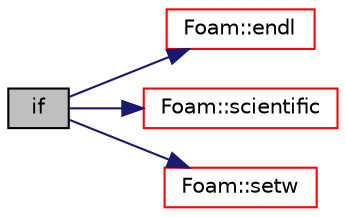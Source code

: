 digraph "if"
{
  bgcolor="transparent";
  edge [fontname="Helvetica",fontsize="10",labelfontname="Helvetica",labelfontsize="10"];
  node [fontname="Helvetica",fontsize="10",shape=record];
  rankdir="LR";
  Node1 [label="if",height=0.2,width=0.4,color="black", fillcolor="grey75", style="filled", fontcolor="black"];
  Node1 -> Node2 [color="midnightblue",fontsize="10",style="solid",fontname="Helvetica"];
  Node2 [label="Foam::endl",height=0.2,width=0.4,color="red",URL="$a10979.html#a2db8fe02a0d3909e9351bb4275b23ce4",tooltip="Add newline and flush stream. "];
  Node1 -> Node3 [color="midnightblue",fontsize="10",style="solid",fontname="Helvetica"];
  Node3 [label="Foam::scientific",height=0.2,width=0.4,color="red",URL="$a10979.html#a78214b33dde7e68fda6f5609b6faa561"];
  Node1 -> Node4 [color="midnightblue",fontsize="10",style="solid",fontname="Helvetica"];
  Node4 [label="Foam::setw",height=0.2,width=0.4,color="red",URL="$a10979.html#a3318127f6f23246407ca749a0a0ea03c"];
}

